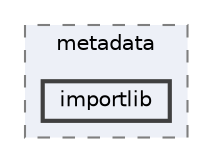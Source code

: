 digraph "C:/Users/LukeMabie/documents/Development/Password_Saver_Using_Django-master/venv/Lib/site-packages/pip/_internal/metadata/importlib"
{
 // LATEX_PDF_SIZE
  bgcolor="transparent";
  edge [fontname=Helvetica,fontsize=10,labelfontname=Helvetica,labelfontsize=10];
  node [fontname=Helvetica,fontsize=10,shape=box,height=0.2,width=0.4];
  compound=true
  subgraph clusterdir_f568806f4e7b8ea876a7707d49db223f {
    graph [ bgcolor="#edf0f7", pencolor="grey50", label="metadata", fontname=Helvetica,fontsize=10 style="filled,dashed", URL="dir_f568806f4e7b8ea876a7707d49db223f.html",tooltip=""]
  dir_22ef3830c8631e39e563e7d48521d4c8 [label="importlib", fillcolor="#edf0f7", color="grey25", style="filled,bold", URL="dir_22ef3830c8631e39e563e7d48521d4c8.html",tooltip=""];
  }
}
